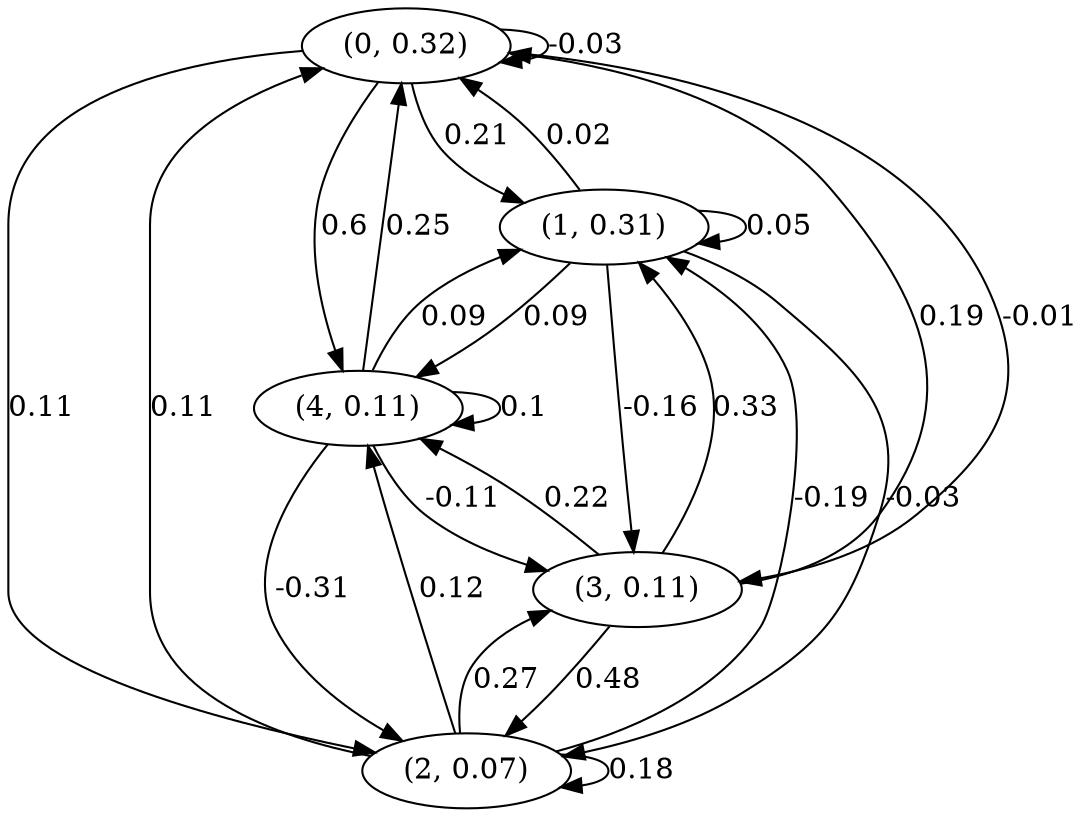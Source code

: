 digraph {
    0 [ label = "(0, 0.32)" ]
    1 [ label = "(1, 0.31)" ]
    2 [ label = "(2, 0.07)" ]
    3 [ label = "(3, 0.11)" ]
    4 [ label = "(4, 0.11)" ]
    0 -> 0 [ label = "-0.03" ]
    1 -> 1 [ label = "0.05" ]
    2 -> 2 [ label = "0.18" ]
    4 -> 4 [ label = "0.1" ]
    1 -> 0 [ label = "0.02" ]
    2 -> 0 [ label = "0.11" ]
    3 -> 0 [ label = "0.19" ]
    4 -> 0 [ label = "0.25" ]
    0 -> 1 [ label = "0.21" ]
    2 -> 1 [ label = "-0.19" ]
    3 -> 1 [ label = "0.33" ]
    4 -> 1 [ label = "0.09" ]
    0 -> 2 [ label = "0.11" ]
    1 -> 2 [ label = "-0.03" ]
    3 -> 2 [ label = "0.48" ]
    4 -> 2 [ label = "-0.31" ]
    0 -> 3 [ label = "-0.01" ]
    1 -> 3 [ label = "-0.16" ]
    2 -> 3 [ label = "0.27" ]
    4 -> 3 [ label = "-0.11" ]
    0 -> 4 [ label = "0.6" ]
    1 -> 4 [ label = "0.09" ]
    2 -> 4 [ label = "0.12" ]
    3 -> 4 [ label = "0.22" ]
}

